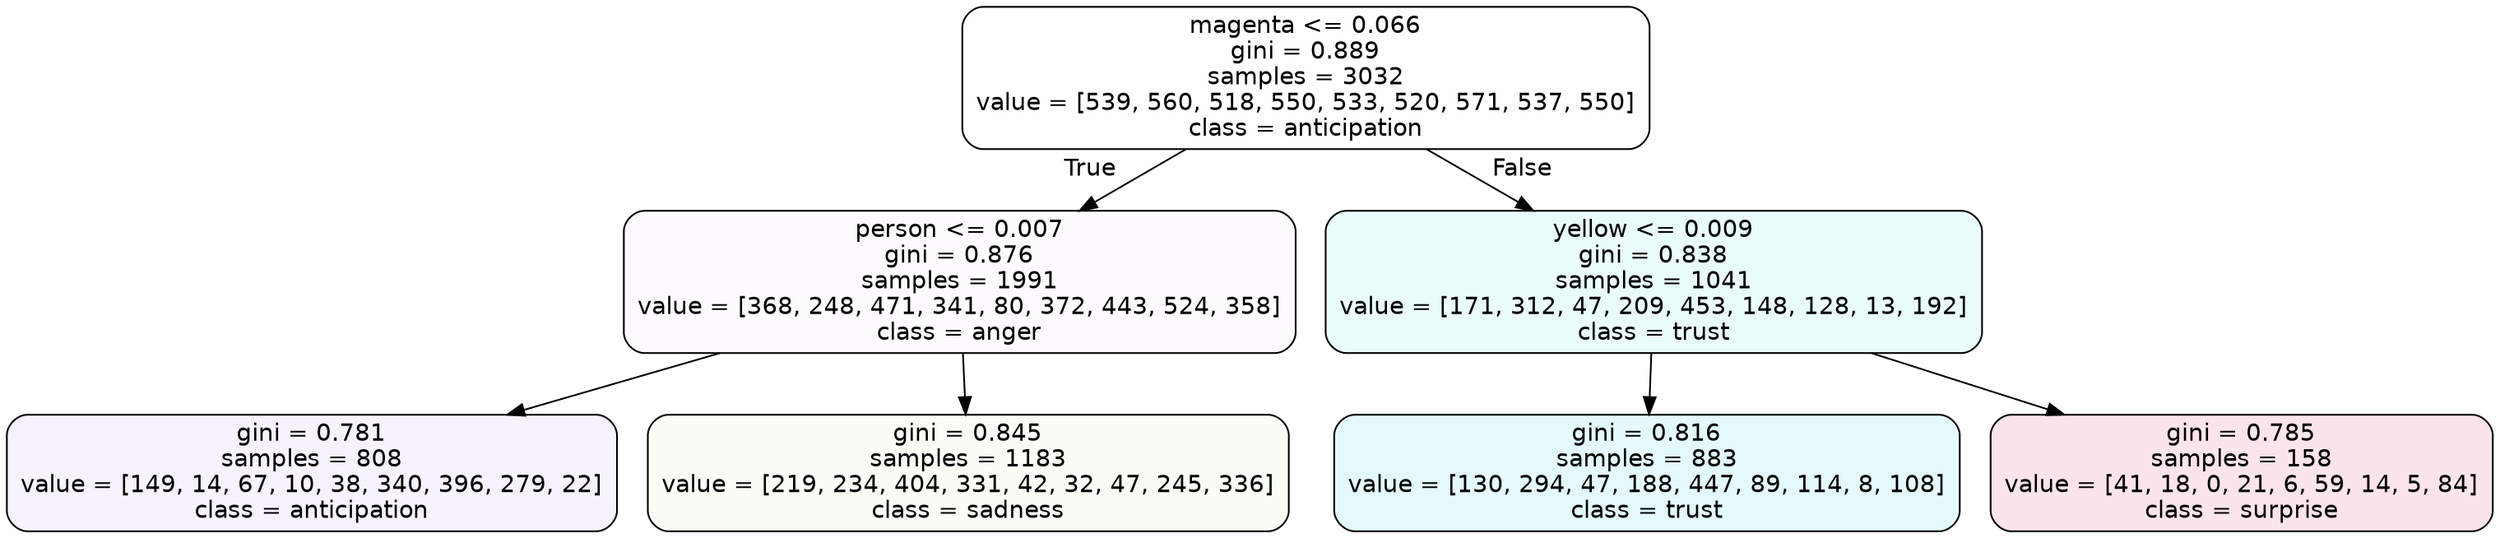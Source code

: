 digraph Tree {
node [shape=box, style="filled, rounded", color="black", fontname=helvetica] ;
edge [fontname=helvetica] ;
0 [label="magenta <= 0.066\ngini = 0.889\nsamples = 3032\nvalue = [539, 560, 518, 550, 533, 520, 571, 537, 550]\nclass = anticipation", fillcolor="#8139e501"] ;
1 [label="person <= 0.007\ngini = 0.876\nsamples = 1991\nvalue = [368, 248, 471, 341, 80, 372, 443, 524, 358]\nclass = anger", fillcolor="#e539d705"] ;
0 -> 1 [labeldistance=2.5, labelangle=45, headlabel="True"] ;
2 [label="gini = 0.781\nsamples = 808\nvalue = [149, 14, 67, 10, 38, 340, 396, 279, 22]\nclass = anticipation", fillcolor="#8139e50f"] ;
1 -> 2 ;
3 [label="gini = 0.845\nsamples = 1183\nvalue = [219, 234, 404, 331, 42, 32, 47, 245, 336]\nclass = sadness", fillcolor="#64e5390b"] ;
1 -> 3 ;
4 [label="yellow <= 0.009\ngini = 0.838\nsamples = 1041\nvalue = [171, 312, 47, 209, 453, 148, 128, 13, 192]\nclass = trust", fillcolor="#39d7e51a"] ;
0 -> 4 [labeldistance=2.5, labelangle=-45, headlabel="False"] ;
5 [label="gini = 0.816\nsamples = 883\nvalue = [130, 294, 47, 188, 447, 89, 114, 8, 108]\nclass = trust", fillcolor="#39d7e522"] ;
4 -> 5 ;
6 [label="gini = 0.785\nsamples = 158\nvalue = [41, 18, 0, 21, 6, 59, 14, 5, 84]\nclass = surprise", fillcolor="#e5396422"] ;
4 -> 6 ;
}